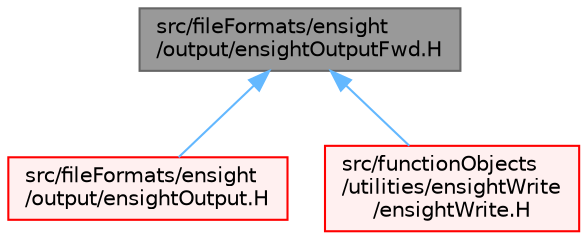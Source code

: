 digraph "src/fileFormats/ensight/output/ensightOutputFwd.H"
{
 // LATEX_PDF_SIZE
  bgcolor="transparent";
  edge [fontname=Helvetica,fontsize=10,labelfontname=Helvetica,labelfontsize=10];
  node [fontname=Helvetica,fontsize=10,shape=box,height=0.2,width=0.4];
  Node1 [id="Node000001",label="src/fileFormats/ensight\l/output/ensightOutputFwd.H",height=0.2,width=0.4,color="gray40", fillcolor="grey60", style="filled", fontcolor="black",tooltip=" "];
  Node1 -> Node2 [id="edge1_Node000001_Node000002",dir="back",color="steelblue1",style="solid",tooltip=" "];
  Node2 [id="Node000002",label="src/fileFormats/ensight\l/output/ensightOutput.H",height=0.2,width=0.4,color="red", fillcolor="#FFF0F0", style="filled",URL="$ensightOutput_8H.html",tooltip=" "];
  Node1 -> Node18 [id="edge2_Node000001_Node000018",dir="back",color="steelblue1",style="solid",tooltip=" "];
  Node18 [id="Node000018",label="src/functionObjects\l/utilities/ensightWrite\l/ensightWrite.H",height=0.2,width=0.4,color="red", fillcolor="#FFF0F0", style="filled",URL="$ensightWrite_8H.html",tooltip=" "];
}
